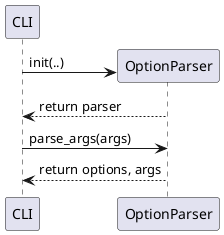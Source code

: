 @startuml
participant CLI
create OptionParser
CLI -> OptionParser: init(..)
CLI <-- OptionParser: return parser
CLI -> OptionParser: parse_args(args)
CLI <-- OptionParser: return options, args
@enduml